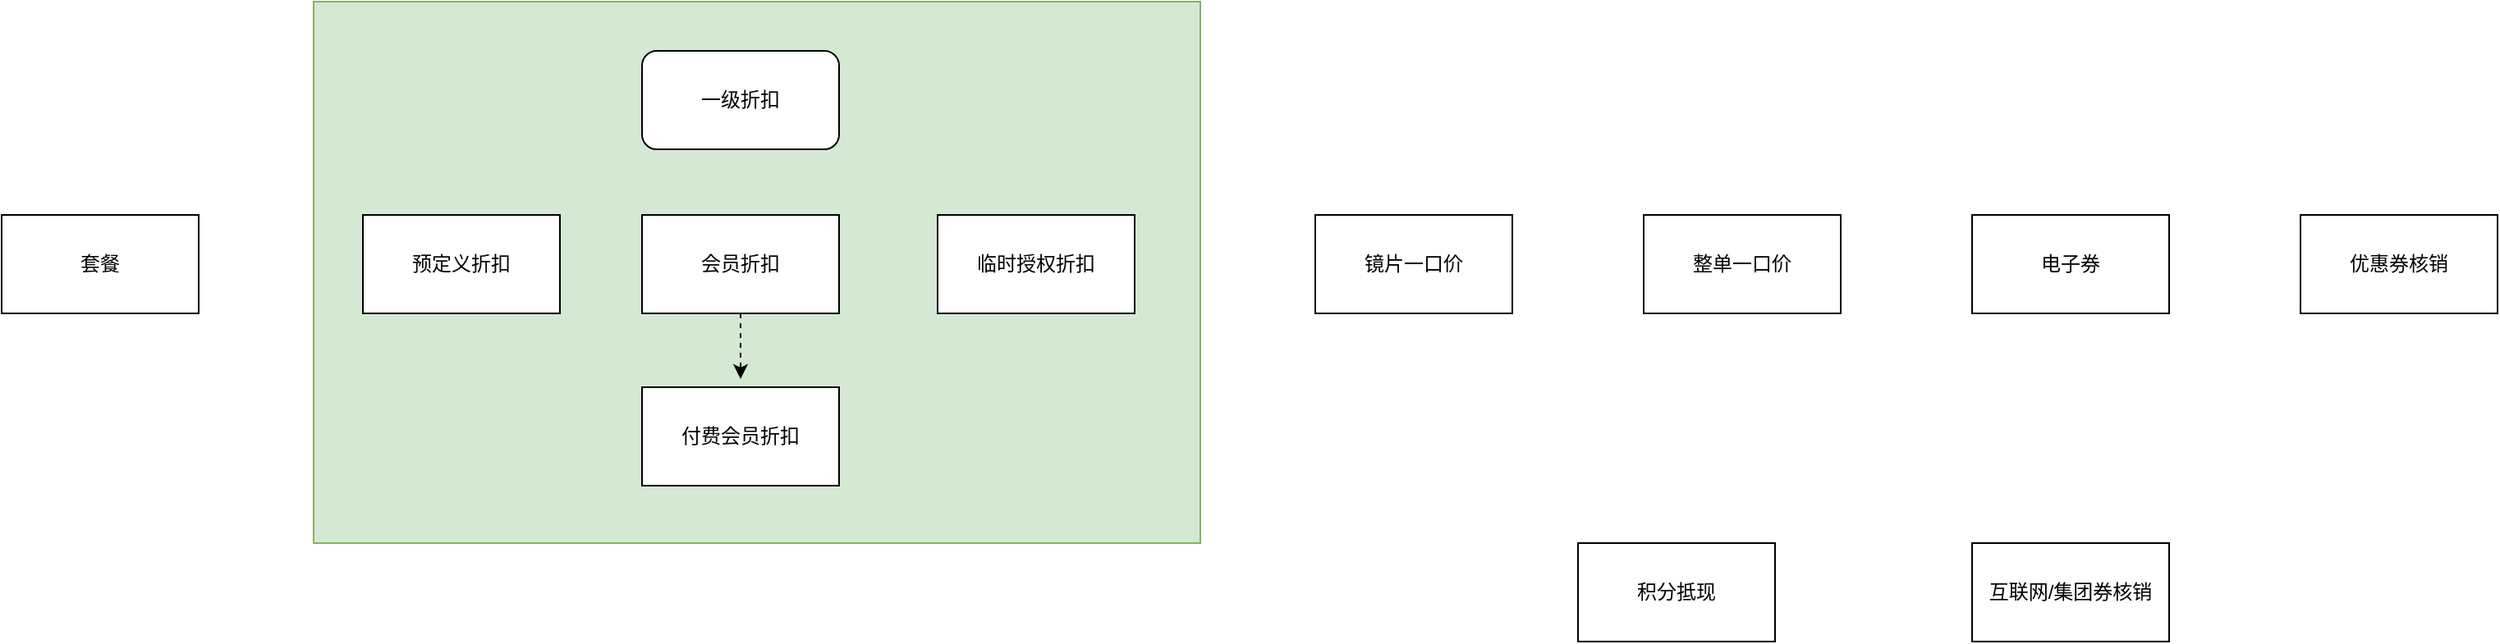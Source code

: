 <mxfile version="25.0.3">
  <diagram name="第 1 页" id="Qo05anvVhtGKLyieYhg1">
    <mxGraphModel dx="1984" dy="812" grid="1" gridSize="10" guides="1" tooltips="1" connect="1" arrows="1" fold="1" page="1" pageScale="1" pageWidth="827" pageHeight="1169" math="0" shadow="0">
      <root>
        <mxCell id="0" />
        <mxCell id="1" parent="0" />
        <mxCell id="EUxthIYtTsblbdW1jSn8-16" value="" style="rounded=0;whiteSpace=wrap;html=1;fillColor=#d5e8d4;strokeColor=#82b366;" vertex="1" parent="1">
          <mxGeometry x="-140" y="290" width="540" height="330" as="geometry" />
        </mxCell>
        <mxCell id="EUxthIYtTsblbdW1jSn8-14" style="edgeStyle=orthogonalEdgeStyle;rounded=0;orthogonalLoop=1;jettySize=auto;html=1;exitX=0.5;exitY=1;exitDx=0;exitDy=0;dashed=1;" edge="1" parent="1" source="EUxthIYtTsblbdW1jSn8-1">
          <mxGeometry relative="1" as="geometry">
            <mxPoint x="120" y="520" as="targetPoint" />
          </mxGeometry>
        </mxCell>
        <mxCell id="EUxthIYtTsblbdW1jSn8-1" value="会员折扣" style="rounded=0;whiteSpace=wrap;html=1;" vertex="1" parent="1">
          <mxGeometry x="60" y="420" width="120" height="60" as="geometry" />
        </mxCell>
        <mxCell id="EUxthIYtTsblbdW1jSn8-2" value="付费会员折扣" style="rounded=0;whiteSpace=wrap;html=1;" vertex="1" parent="1">
          <mxGeometry x="60" y="525" width="120" height="60" as="geometry" />
        </mxCell>
        <mxCell id="EUxthIYtTsblbdW1jSn8-3" value="预定义折扣" style="rounded=0;whiteSpace=wrap;html=1;" vertex="1" parent="1">
          <mxGeometry x="-110" y="420" width="120" height="60" as="geometry" />
        </mxCell>
        <mxCell id="EUxthIYtTsblbdW1jSn8-4" value="套餐" style="rounded=0;whiteSpace=wrap;html=1;" vertex="1" parent="1">
          <mxGeometry x="-330" y="420" width="120" height="60" as="geometry" />
        </mxCell>
        <mxCell id="EUxthIYtTsblbdW1jSn8-5" value="临时授权折扣" style="rounded=0;whiteSpace=wrap;html=1;" vertex="1" parent="1">
          <mxGeometry x="240" y="420" width="120" height="60" as="geometry" />
        </mxCell>
        <mxCell id="EUxthIYtTsblbdW1jSn8-6" value="整单一口价" style="rounded=0;whiteSpace=wrap;html=1;" vertex="1" parent="1">
          <mxGeometry x="670" y="420" width="120" height="60" as="geometry" />
        </mxCell>
        <mxCell id="EUxthIYtTsblbdW1jSn8-7" value="镜片一口价" style="rounded=0;whiteSpace=wrap;html=1;" vertex="1" parent="1">
          <mxGeometry x="470" y="420" width="120" height="60" as="geometry" />
        </mxCell>
        <mxCell id="EUxthIYtTsblbdW1jSn8-8" value="积分抵现" style="rounded=0;whiteSpace=wrap;html=1;" vertex="1" parent="1">
          <mxGeometry x="630" y="620" width="120" height="60" as="geometry" />
        </mxCell>
        <mxCell id="EUxthIYtTsblbdW1jSn8-9" value="优惠券核销" style="rounded=0;whiteSpace=wrap;html=1;" vertex="1" parent="1">
          <mxGeometry x="1070" y="420" width="120" height="60" as="geometry" />
        </mxCell>
        <mxCell id="EUxthIYtTsblbdW1jSn8-10" value="互联网/集团券核销" style="rounded=0;whiteSpace=wrap;html=1;" vertex="1" parent="1">
          <mxGeometry x="870" y="620" width="120" height="60" as="geometry" />
        </mxCell>
        <mxCell id="EUxthIYtTsblbdW1jSn8-11" value="电子券" style="rounded=0;whiteSpace=wrap;html=1;" vertex="1" parent="1">
          <mxGeometry x="870" y="420" width="120" height="60" as="geometry" />
        </mxCell>
        <mxCell id="EUxthIYtTsblbdW1jSn8-12" value="一级折扣" style="rounded=1;whiteSpace=wrap;html=1;" vertex="1" parent="1">
          <mxGeometry x="60" y="320" width="120" height="60" as="geometry" />
        </mxCell>
      </root>
    </mxGraphModel>
  </diagram>
</mxfile>
